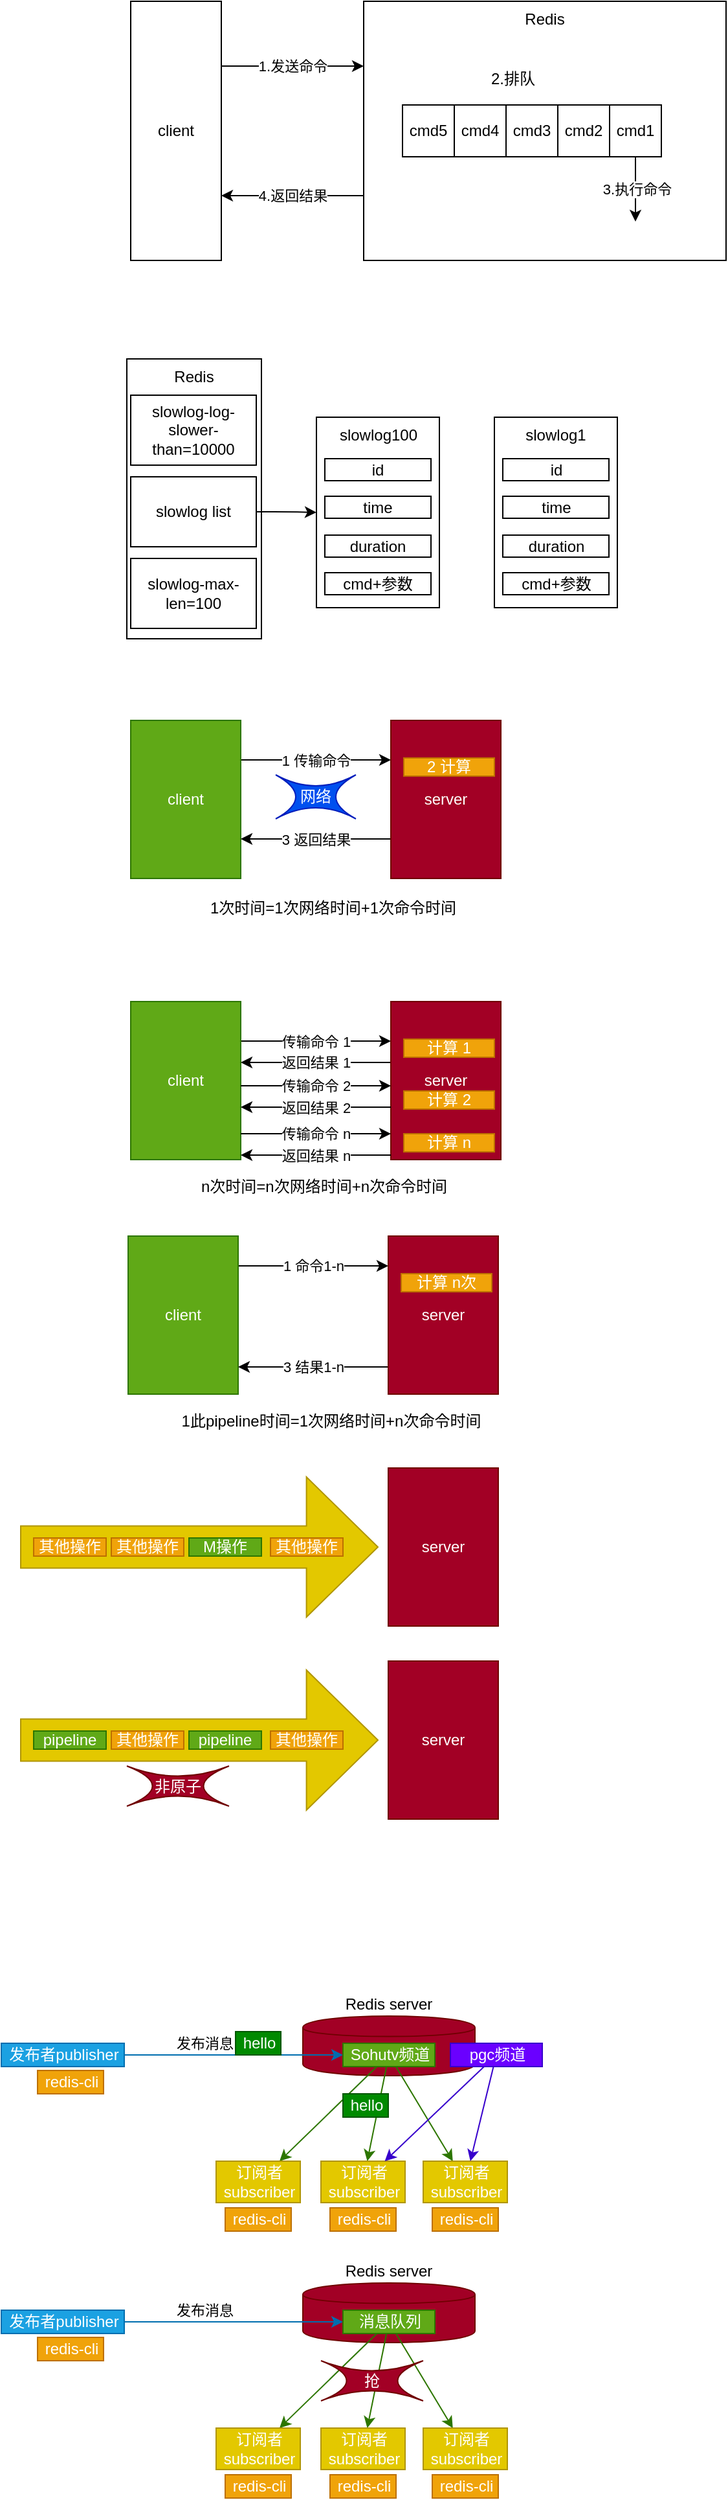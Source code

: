 <mxfile version="14.1.8" type="device"><diagram id="6wZBgVn4DJdPuSp5HP3W" name="第 1 页"><mxGraphModel dx="768" dy="483" grid="0" gridSize="10" guides="1" tooltips="1" connect="1" arrows="1" fold="1" page="1" pageScale="1" pageWidth="3300" pageHeight="4681" math="0" shadow="0"><root><mxCell id="0"/><mxCell id="1" parent="0"/><mxCell id="r03Z9c42u-97YcQKf6ad-3" value="1.发送命令" style="edgeStyle=orthogonalEdgeStyle;rounded=0;orthogonalLoop=1;jettySize=auto;html=1;exitX=1;exitY=0.25;exitDx=0;exitDy=0;entryX=0;entryY=0.25;entryDx=0;entryDy=0;" edge="1" parent="1" source="r03Z9c42u-97YcQKf6ad-1" target="r03Z9c42u-97YcQKf6ad-2"><mxGeometry relative="1" as="geometry"/></mxCell><mxCell id="r03Z9c42u-97YcQKf6ad-1" value="client" style="rounded=0;whiteSpace=wrap;html=1;sketch=0;" vertex="1" parent="1"><mxGeometry x="330" y="220" width="70" height="200" as="geometry"/></mxCell><mxCell id="r03Z9c42u-97YcQKf6ad-4" value="4.返回结果" style="edgeStyle=orthogonalEdgeStyle;rounded=0;orthogonalLoop=1;jettySize=auto;html=1;exitX=0;exitY=0.75;exitDx=0;exitDy=0;entryX=1;entryY=0.75;entryDx=0;entryDy=0;" edge="1" parent="1" source="r03Z9c42u-97YcQKf6ad-2" target="r03Z9c42u-97YcQKf6ad-1"><mxGeometry relative="1" as="geometry"/></mxCell><mxCell id="r03Z9c42u-97YcQKf6ad-2" value="Redis" style="rounded=0;whiteSpace=wrap;html=1;sketch=0;verticalAlign=top;" vertex="1" parent="1"><mxGeometry x="510" y="220" width="280" height="200" as="geometry"/></mxCell><mxCell id="r03Z9c42u-97YcQKf6ad-5" value="cmd5" style="rounded=0;whiteSpace=wrap;html=1;sketch=0;" vertex="1" parent="1"><mxGeometry x="540" y="300" width="40" height="40" as="geometry"/></mxCell><mxCell id="r03Z9c42u-97YcQKf6ad-9" value="cmd4" style="rounded=0;whiteSpace=wrap;html=1;sketch=0;" vertex="1" parent="1"><mxGeometry x="580" y="300" width="40" height="40" as="geometry"/></mxCell><mxCell id="r03Z9c42u-97YcQKf6ad-10" value="cmd3" style="rounded=0;whiteSpace=wrap;html=1;sketch=0;" vertex="1" parent="1"><mxGeometry x="620" y="300" width="40" height="40" as="geometry"/></mxCell><mxCell id="r03Z9c42u-97YcQKf6ad-11" value="cmd2" style="rounded=0;whiteSpace=wrap;html=1;sketch=0;" vertex="1" parent="1"><mxGeometry x="660" y="300" width="40" height="40" as="geometry"/></mxCell><mxCell id="r03Z9c42u-97YcQKf6ad-14" value="3.执行命令" style="edgeStyle=orthogonalEdgeStyle;rounded=0;orthogonalLoop=1;jettySize=auto;html=1;exitX=0.5;exitY=1;exitDx=0;exitDy=0;" edge="1" parent="1" source="r03Z9c42u-97YcQKf6ad-12"><mxGeometry relative="1" as="geometry"><mxPoint x="720" y="390" as="targetPoint"/></mxGeometry></mxCell><mxCell id="r03Z9c42u-97YcQKf6ad-12" value="cmd1" style="rounded=0;whiteSpace=wrap;html=1;sketch=0;" vertex="1" parent="1"><mxGeometry x="700" y="300" width="40" height="40" as="geometry"/></mxCell><mxCell id="r03Z9c42u-97YcQKf6ad-13" value="2.排队" style="text;html=1;align=center;verticalAlign=middle;resizable=0;points=[];autosize=1;" vertex="1" parent="1"><mxGeometry x="600" y="270" width="50" height="20" as="geometry"/></mxCell><mxCell id="r03Z9c42u-97YcQKf6ad-15" value="Redis" style="rounded=0;whiteSpace=wrap;html=1;sketch=0;verticalAlign=top;" vertex="1" parent="1"><mxGeometry x="327" y="496" width="104" height="216" as="geometry"/></mxCell><mxCell id="r03Z9c42u-97YcQKf6ad-16" value="slowlog-log-slower-than=10000" style="rounded=0;whiteSpace=wrap;html=1;sketch=0;" vertex="1" parent="1"><mxGeometry x="330" y="524" width="97" height="54" as="geometry"/></mxCell><mxCell id="r03Z9c42u-97YcQKf6ad-30" style="edgeStyle=orthogonalEdgeStyle;curved=0;rounded=1;sketch=0;orthogonalLoop=1;jettySize=auto;html=1;entryX=0;entryY=0.5;entryDx=0;entryDy=0;" edge="1" parent="1" source="r03Z9c42u-97YcQKf6ad-17" target="r03Z9c42u-97YcQKf6ad-19"><mxGeometry relative="1" as="geometry"/></mxCell><mxCell id="r03Z9c42u-97YcQKf6ad-17" value="slowlog list" style="rounded=0;whiteSpace=wrap;html=1;sketch=0;" vertex="1" parent="1"><mxGeometry x="330" y="587" width="97" height="54" as="geometry"/></mxCell><mxCell id="r03Z9c42u-97YcQKf6ad-18" value="slowlog-max-len=100" style="rounded=0;whiteSpace=wrap;html=1;sketch=0;" vertex="1" parent="1"><mxGeometry x="330" y="650" width="97" height="54" as="geometry"/></mxCell><mxCell id="r03Z9c42u-97YcQKf6ad-19" value="slowlog100" style="rounded=0;whiteSpace=wrap;html=1;sketch=0;verticalAlign=top;" vertex="1" parent="1"><mxGeometry x="473.5" y="541" width="95" height="147" as="geometry"/></mxCell><mxCell id="r03Z9c42u-97YcQKf6ad-20" value="id" style="rounded=0;whiteSpace=wrap;html=1;sketch=0;" vertex="1" parent="1"><mxGeometry x="480" y="573" width="82" height="17" as="geometry"/></mxCell><mxCell id="r03Z9c42u-97YcQKf6ad-21" value="time" style="rounded=0;whiteSpace=wrap;html=1;sketch=0;" vertex="1" parent="1"><mxGeometry x="480" y="602" width="82" height="17" as="geometry"/></mxCell><mxCell id="r03Z9c42u-97YcQKf6ad-22" value="duration" style="rounded=0;whiteSpace=wrap;html=1;sketch=0;" vertex="1" parent="1"><mxGeometry x="480" y="632" width="82" height="17" as="geometry"/></mxCell><mxCell id="r03Z9c42u-97YcQKf6ad-23" value="cmd+参数" style="rounded=0;whiteSpace=wrap;html=1;sketch=0;" vertex="1" parent="1"><mxGeometry x="480" y="661" width="82" height="17" as="geometry"/></mxCell><mxCell id="r03Z9c42u-97YcQKf6ad-25" value="slowlog1" style="rounded=0;whiteSpace=wrap;html=1;sketch=0;verticalAlign=top;" vertex="1" parent="1"><mxGeometry x="611" y="541" width="95" height="147" as="geometry"/></mxCell><mxCell id="r03Z9c42u-97YcQKf6ad-26" value="id" style="rounded=0;whiteSpace=wrap;html=1;sketch=0;" vertex="1" parent="1"><mxGeometry x="617.5" y="573" width="82" height="17" as="geometry"/></mxCell><mxCell id="r03Z9c42u-97YcQKf6ad-27" value="time" style="rounded=0;whiteSpace=wrap;html=1;sketch=0;" vertex="1" parent="1"><mxGeometry x="617.5" y="602" width="82" height="17" as="geometry"/></mxCell><mxCell id="r03Z9c42u-97YcQKf6ad-28" value="duration" style="rounded=0;whiteSpace=wrap;html=1;sketch=0;" vertex="1" parent="1"><mxGeometry x="617.5" y="632" width="82" height="17" as="geometry"/></mxCell><mxCell id="r03Z9c42u-97YcQKf6ad-29" value="cmd+参数" style="rounded=0;whiteSpace=wrap;html=1;sketch=0;" vertex="1" parent="1"><mxGeometry x="617.5" y="661" width="82" height="17" as="geometry"/></mxCell><mxCell id="r03Z9c42u-97YcQKf6ad-34" value="1 传输命令" style="edgeStyle=orthogonalEdgeStyle;curved=0;rounded=1;sketch=0;orthogonalLoop=1;jettySize=auto;html=1;exitX=1;exitY=0.25;exitDx=0;exitDy=0;entryX=0;entryY=0.25;entryDx=0;entryDy=0;" edge="1" parent="1" source="r03Z9c42u-97YcQKf6ad-31" target="r03Z9c42u-97YcQKf6ad-32"><mxGeometry relative="1" as="geometry"/></mxCell><mxCell id="r03Z9c42u-97YcQKf6ad-31" value="client" style="rounded=0;whiteSpace=wrap;html=1;sketch=0;fillColor=#60a917;strokeColor=#2D7600;fontColor=#ffffff;" vertex="1" parent="1"><mxGeometry x="330" y="775" width="85" height="122" as="geometry"/></mxCell><mxCell id="r03Z9c42u-97YcQKf6ad-35" value="3 返回结果" style="edgeStyle=orthogonalEdgeStyle;rounded=0;sketch=0;orthogonalLoop=1;jettySize=auto;html=1;exitX=0;exitY=0.75;exitDx=0;exitDy=0;entryX=1;entryY=0.75;entryDx=0;entryDy=0;" edge="1" parent="1" source="r03Z9c42u-97YcQKf6ad-32" target="r03Z9c42u-97YcQKf6ad-31"><mxGeometry relative="1" as="geometry"/></mxCell><mxCell id="r03Z9c42u-97YcQKf6ad-32" value="server" style="rounded=0;whiteSpace=wrap;html=1;sketch=0;fillColor=#a20025;strokeColor=#6F0000;fontColor=#ffffff;" vertex="1" parent="1"><mxGeometry x="531" y="775" width="85" height="122" as="geometry"/></mxCell><mxCell id="r03Z9c42u-97YcQKf6ad-33" value="网络" style="shape=switch;whiteSpace=wrap;html=1;rounded=0;sketch=0;fillColor=#0050ef;strokeColor=#001DBC;fontColor=#ffffff;" vertex="1" parent="1"><mxGeometry x="442" y="817" width="62" height="34" as="geometry"/></mxCell><mxCell id="r03Z9c42u-97YcQKf6ad-36" value="2 计算" style="rounded=0;whiteSpace=wrap;html=1;sketch=0;fillColor=#f0a30a;strokeColor=#BD7000;fontColor=#ffffff;" vertex="1" parent="1"><mxGeometry x="541" y="804" width="70" height="14" as="geometry"/></mxCell><mxCell id="r03Z9c42u-97YcQKf6ad-37" value="1次时间=1次网络时间+1次命令时间" style="text;html=1;strokeColor=none;fillColor=none;align=center;verticalAlign=middle;whiteSpace=wrap;rounded=0;sketch=0;" vertex="1" parent="1"><mxGeometry x="383" y="912" width="207" height="16" as="geometry"/></mxCell><mxCell id="r03Z9c42u-97YcQKf6ad-38" value="传输命令 1" style="edgeStyle=orthogonalEdgeStyle;curved=0;rounded=1;sketch=0;orthogonalLoop=1;jettySize=auto;html=1;exitX=1;exitY=0.25;exitDx=0;exitDy=0;entryX=0;entryY=0.25;entryDx=0;entryDy=0;" edge="1" source="r03Z9c42u-97YcQKf6ad-39" target="r03Z9c42u-97YcQKf6ad-41" parent="1"><mxGeometry relative="1" as="geometry"/></mxCell><mxCell id="r03Z9c42u-97YcQKf6ad-39" value="client" style="rounded=0;whiteSpace=wrap;html=1;sketch=0;fillColor=#60a917;strokeColor=#2D7600;fontColor=#ffffff;" vertex="1" parent="1"><mxGeometry x="330" y="992" width="85" height="122" as="geometry"/></mxCell><mxCell id="r03Z9c42u-97YcQKf6ad-40" value="返回结果 1" style="edgeStyle=orthogonalEdgeStyle;rounded=0;sketch=0;orthogonalLoop=1;jettySize=auto;html=1;" edge="1" source="r03Z9c42u-97YcQKf6ad-41" target="r03Z9c42u-97YcQKf6ad-39" parent="1"><mxGeometry relative="1" as="geometry"><Array as="points"><mxPoint x="473" y="1039"/><mxPoint x="473" y="1039"/></Array></mxGeometry></mxCell><mxCell id="r03Z9c42u-97YcQKf6ad-41" value="server" style="rounded=0;whiteSpace=wrap;html=1;sketch=0;fillColor=#a20025;strokeColor=#6F0000;fontColor=#ffffff;" vertex="1" parent="1"><mxGeometry x="531" y="992" width="85" height="122" as="geometry"/></mxCell><mxCell id="r03Z9c42u-97YcQKf6ad-43" value="计算 1" style="rounded=0;whiteSpace=wrap;html=1;sketch=0;fillColor=#f0a30a;strokeColor=#BD7000;fontColor=#ffffff;" vertex="1" parent="1"><mxGeometry x="541" y="1021" width="70" height="14" as="geometry"/></mxCell><mxCell id="r03Z9c42u-97YcQKf6ad-44" value="传输命令 2" style="edgeStyle=orthogonalEdgeStyle;curved=0;rounded=1;sketch=0;orthogonalLoop=1;jettySize=auto;html=1;exitX=1;exitY=0.25;exitDx=0;exitDy=0;entryX=0;entryY=0.25;entryDx=0;entryDy=0;" edge="1" parent="1"><mxGeometry relative="1" as="geometry"><mxPoint x="415" y="1057" as="sourcePoint"/><mxPoint x="531" y="1057" as="targetPoint"/></mxGeometry></mxCell><mxCell id="r03Z9c42u-97YcQKf6ad-45" value="返回结果 2" style="edgeStyle=orthogonalEdgeStyle;rounded=0;sketch=0;orthogonalLoop=1;jettySize=auto;html=1;" edge="1" parent="1"><mxGeometry relative="1" as="geometry"><mxPoint x="531" y="1073.5" as="sourcePoint"/><mxPoint x="415" y="1073.5" as="targetPoint"/><Array as="points"><mxPoint x="473" y="1073.5"/><mxPoint x="473" y="1073.5"/></Array></mxGeometry></mxCell><mxCell id="r03Z9c42u-97YcQKf6ad-46" value="计算 2" style="rounded=0;whiteSpace=wrap;html=1;sketch=0;fillColor=#f0a30a;strokeColor=#BD7000;fontColor=#ffffff;" vertex="1" parent="1"><mxGeometry x="541" y="1061" width="70" height="14" as="geometry"/></mxCell><mxCell id="r03Z9c42u-97YcQKf6ad-47" value="传输命令 n" style="edgeStyle=orthogonalEdgeStyle;curved=0;rounded=1;sketch=0;orthogonalLoop=1;jettySize=auto;html=1;exitX=1;exitY=0.25;exitDx=0;exitDy=0;entryX=0;entryY=0.25;entryDx=0;entryDy=0;" edge="1" parent="1"><mxGeometry relative="1" as="geometry"><mxPoint x="415" y="1094" as="sourcePoint"/><mxPoint x="531" y="1094" as="targetPoint"/></mxGeometry></mxCell><mxCell id="r03Z9c42u-97YcQKf6ad-48" value="返回结果 n" style="edgeStyle=orthogonalEdgeStyle;rounded=0;sketch=0;orthogonalLoop=1;jettySize=auto;html=1;" edge="1" parent="1"><mxGeometry relative="1" as="geometry"><mxPoint x="531" y="1110.5" as="sourcePoint"/><mxPoint x="415" y="1110.5" as="targetPoint"/><Array as="points"><mxPoint x="473" y="1110.5"/><mxPoint x="473" y="1110.5"/></Array></mxGeometry></mxCell><mxCell id="r03Z9c42u-97YcQKf6ad-49" value="计算 n" style="rounded=0;whiteSpace=wrap;html=1;sketch=0;fillColor=#f0a30a;strokeColor=#BD7000;fontColor=#ffffff;" vertex="1" parent="1"><mxGeometry x="541" y="1094" width="70" height="14" as="geometry"/></mxCell><mxCell id="r03Z9c42u-97YcQKf6ad-50" value="n次时间=n次网络时间+n次命令时间" style="text;html=1;strokeColor=none;fillColor=none;align=center;verticalAlign=middle;whiteSpace=wrap;rounded=0;sketch=0;" vertex="1" parent="1"><mxGeometry x="376" y="1127" width="207" height="16" as="geometry"/></mxCell><mxCell id="r03Z9c42u-97YcQKf6ad-64" value="1 命令1-n" style="edgeStyle=orthogonalEdgeStyle;rounded=0;sketch=0;orthogonalLoop=1;jettySize=auto;html=1;" edge="1" parent="1" source="r03Z9c42u-97YcQKf6ad-52" target="r03Z9c42u-97YcQKf6ad-54"><mxGeometry relative="1" as="geometry"><Array as="points"><mxPoint x="473" y="1196"/><mxPoint x="473" y="1196"/></Array></mxGeometry></mxCell><mxCell id="r03Z9c42u-97YcQKf6ad-52" value="client" style="rounded=0;whiteSpace=wrap;html=1;sketch=0;fillColor=#60a917;strokeColor=#2D7600;fontColor=#ffffff;" vertex="1" parent="1"><mxGeometry x="328" y="1173" width="85" height="122" as="geometry"/></mxCell><mxCell id="r03Z9c42u-97YcQKf6ad-65" value="3 结果1-n" style="edgeStyle=orthogonalEdgeStyle;rounded=0;sketch=0;orthogonalLoop=1;jettySize=auto;html=1;" edge="1" parent="1" source="r03Z9c42u-97YcQKf6ad-54" target="r03Z9c42u-97YcQKf6ad-52"><mxGeometry relative="1" as="geometry"><Array as="points"><mxPoint x="475" y="1274"/><mxPoint x="475" y="1274"/></Array></mxGeometry></mxCell><mxCell id="r03Z9c42u-97YcQKf6ad-54" value="server" style="rounded=0;whiteSpace=wrap;html=1;sketch=0;fillColor=#a20025;strokeColor=#6F0000;fontColor=#ffffff;" vertex="1" parent="1"><mxGeometry x="529" y="1173" width="85" height="122" as="geometry"/></mxCell><mxCell id="r03Z9c42u-97YcQKf6ad-55" value="计算 n次" style="rounded=0;whiteSpace=wrap;html=1;sketch=0;fillColor=#f0a30a;strokeColor=#BD7000;fontColor=#ffffff;" vertex="1" parent="1"><mxGeometry x="539" y="1202" width="70" height="14" as="geometry"/></mxCell><mxCell id="r03Z9c42u-97YcQKf6ad-62" value="1此pipeline时间=1次网络时间+n次命令时间" style="text;html=1;strokeColor=none;fillColor=none;align=center;verticalAlign=middle;whiteSpace=wrap;rounded=0;sketch=0;" vertex="1" parent="1"><mxGeometry x="361" y="1308" width="248" height="16" as="geometry"/></mxCell><mxCell id="r03Z9c42u-97YcQKf6ad-63" value="非原子" style="shape=switch;whiteSpace=wrap;html=1;rounded=0;sketch=0;fillColor=#a20025;strokeColor=#6F0000;fontColor=#ffffff;" vertex="1" parent="1"><mxGeometry x="327" y="1582" width="79" height="31" as="geometry"/></mxCell><mxCell id="r03Z9c42u-97YcQKf6ad-66" value="server" style="rounded=0;whiteSpace=wrap;html=1;sketch=0;fillColor=#a20025;strokeColor=#6F0000;fontColor=#ffffff;" vertex="1" parent="1"><mxGeometry x="529" y="1352" width="85" height="122" as="geometry"/></mxCell><mxCell id="r03Z9c42u-97YcQKf6ad-68" value="" style="shape=singleArrow;whiteSpace=wrap;html=1;rounded=0;sketch=0;fillColor=#e3c800;strokeColor=#B09500;fontColor=#ffffff;" vertex="1" parent="1"><mxGeometry x="245" y="1359" width="276" height="108" as="geometry"/></mxCell><mxCell id="r03Z9c42u-97YcQKf6ad-69" value="其他操作" style="rounded=0;whiteSpace=wrap;html=1;sketch=0;fillColor=#f0a30a;strokeColor=#BD7000;fontColor=#ffffff;" vertex="1" parent="1"><mxGeometry x="255" y="1406" width="56" height="14" as="geometry"/></mxCell><mxCell id="r03Z9c42u-97YcQKf6ad-70" value="其他操作" style="rounded=0;whiteSpace=wrap;html=1;sketch=0;fillColor=#f0a30a;strokeColor=#BD7000;fontColor=#ffffff;" vertex="1" parent="1"><mxGeometry x="438" y="1406" width="56" height="14" as="geometry"/></mxCell><mxCell id="r03Z9c42u-97YcQKf6ad-71" value="M操作" style="rounded=0;whiteSpace=wrap;html=1;sketch=0;fillColor=#60a917;strokeColor=#2D7600;fontColor=#ffffff;" vertex="1" parent="1"><mxGeometry x="375" y="1406" width="56" height="14" as="geometry"/></mxCell><mxCell id="r03Z9c42u-97YcQKf6ad-73" value="其他操作" style="rounded=0;whiteSpace=wrap;html=1;sketch=0;fillColor=#f0a30a;strokeColor=#BD7000;fontColor=#ffffff;" vertex="1" parent="1"><mxGeometry x="315" y="1406" width="56" height="14" as="geometry"/></mxCell><mxCell id="r03Z9c42u-97YcQKf6ad-74" value="server" style="rounded=0;whiteSpace=wrap;html=1;sketch=0;fillColor=#a20025;strokeColor=#6F0000;fontColor=#ffffff;" vertex="1" parent="1"><mxGeometry x="529" y="1501" width="85" height="122" as="geometry"/></mxCell><mxCell id="r03Z9c42u-97YcQKf6ad-75" value="" style="shape=singleArrow;whiteSpace=wrap;html=1;rounded=0;sketch=0;fillColor=#e3c800;strokeColor=#B09500;fontColor=#ffffff;" vertex="1" parent="1"><mxGeometry x="245" y="1508" width="276" height="108" as="geometry"/></mxCell><mxCell id="r03Z9c42u-97YcQKf6ad-76" value="pipeline" style="rounded=0;whiteSpace=wrap;html=1;sketch=0;fillColor=#60a917;strokeColor=#2D7600;fontColor=#ffffff;" vertex="1" parent="1"><mxGeometry x="255" y="1555" width="56" height="14" as="geometry"/></mxCell><mxCell id="r03Z9c42u-97YcQKf6ad-77" value="其他操作" style="rounded=0;whiteSpace=wrap;html=1;sketch=0;fillColor=#f0a30a;strokeColor=#BD7000;fontColor=#ffffff;" vertex="1" parent="1"><mxGeometry x="438" y="1555" width="56" height="14" as="geometry"/></mxCell><mxCell id="r03Z9c42u-97YcQKf6ad-78" value="pipeline" style="rounded=0;whiteSpace=wrap;html=1;sketch=0;fillColor=#60a917;strokeColor=#2D7600;fontColor=#ffffff;" vertex="1" parent="1"><mxGeometry x="375" y="1555" width="56" height="14" as="geometry"/></mxCell><mxCell id="r03Z9c42u-97YcQKf6ad-79" value="其他操作" style="rounded=0;whiteSpace=wrap;html=1;sketch=0;fillColor=#f0a30a;strokeColor=#BD7000;fontColor=#ffffff;" vertex="1" parent="1"><mxGeometry x="315" y="1555" width="56" height="14" as="geometry"/></mxCell><mxCell id="r03Z9c42u-97YcQKf6ad-80" value="Redis server" style="shape=cylinder;whiteSpace=wrap;html=1;boundedLbl=1;backgroundOutline=1;rounded=0;sketch=0;fillColor=#a20025;strokeColor=#6F0000;verticalAlign=bottom;labelPosition=center;verticalLabelPosition=top;align=center;" vertex="1" parent="1"><mxGeometry x="463" y="1775" width="133" height="46" as="geometry"/></mxCell><mxCell id="r03Z9c42u-97YcQKf6ad-84" value="发布消息" style="edgeStyle=orthogonalEdgeStyle;rounded=0;sketch=0;orthogonalLoop=1;jettySize=auto;html=1;fontColor=#000000;fillColor=#1ba1e2;strokeColor=#006EAF;labelPosition=center;verticalLabelPosition=top;align=center;verticalAlign=bottom;" edge="1" parent="1" source="r03Z9c42u-97YcQKf6ad-81" target="r03Z9c42u-97YcQKf6ad-83"><mxGeometry x="-0.269" relative="1" as="geometry"><mxPoint as="offset"/></mxGeometry></mxCell><mxCell id="r03Z9c42u-97YcQKf6ad-81" value="发布者publisher" style="html=1;dashed=0;whitespace=wrap;rounded=0;sketch=0;fontColor=#ffffff;fillColor=#1ba1e2;strokeColor=#006EAF;" vertex="1" parent="1"><mxGeometry x="230" y="1796" width="95" height="18" as="geometry"/></mxCell><mxCell id="r03Z9c42u-97YcQKf6ad-82" value="redis-cli" style="html=1;dashed=0;whitespace=wrap;rounded=0;sketch=0;fontColor=#ffffff;fillColor=#f0a30a;strokeColor=#BD7000;" vertex="1" parent="1"><mxGeometry x="258" y="1817" width="51" height="18" as="geometry"/></mxCell><mxCell id="r03Z9c42u-97YcQKf6ad-92" style="rounded=0;sketch=0;orthogonalLoop=1;jettySize=auto;html=1;fontColor=#000000;fillColor=#60a917;strokeColor=#2D7600;" edge="1" parent="1" source="r03Z9c42u-97YcQKf6ad-83" target="r03Z9c42u-97YcQKf6ad-86"><mxGeometry relative="1" as="geometry"/></mxCell><mxCell id="r03Z9c42u-97YcQKf6ad-94" style="edgeStyle=none;rounded=0;sketch=0;orthogonalLoop=1;jettySize=auto;html=1;fontColor=#000000;fillColor=#60a917;strokeColor=#2D7600;" edge="1" parent="1" source="r03Z9c42u-97YcQKf6ad-83" target="r03Z9c42u-97YcQKf6ad-88"><mxGeometry relative="1" as="geometry"/></mxCell><mxCell id="r03Z9c42u-97YcQKf6ad-95" style="edgeStyle=none;rounded=0;sketch=0;orthogonalLoop=1;jettySize=auto;html=1;fontColor=#000000;fillColor=#60a917;strokeColor=#2D7600;" edge="1" parent="1" source="r03Z9c42u-97YcQKf6ad-83" target="r03Z9c42u-97YcQKf6ad-90"><mxGeometry relative="1" as="geometry"/></mxCell><mxCell id="r03Z9c42u-97YcQKf6ad-83" value="Sohutv频道" style="html=1;dashed=0;whitespace=wrap;rounded=0;sketch=0;fontColor=#ffffff;fillColor=#60a917;strokeColor=#2D7600;" vertex="1" parent="1"><mxGeometry x="494" y="1796" width="71" height="18" as="geometry"/></mxCell><mxCell id="r03Z9c42u-97YcQKf6ad-85" value="hello" style="html=1;dashed=0;whitespace=wrap;rounded=0;sketch=0;fontColor=#ffffff;fillColor=#008a00;strokeColor=#005700;" vertex="1" parent="1"><mxGeometry x="411" y="1787" width="35" height="18" as="geometry"/></mxCell><mxCell id="r03Z9c42u-97YcQKf6ad-86" value="订阅者&lt;br&gt;subscriber" style="html=1;dashed=0;whitespace=wrap;rounded=0;sketch=0;fontColor=#ffffff;fillColor=#e3c800;strokeColor=#B09500;" vertex="1" parent="1"><mxGeometry x="396" y="1887" width="65" height="32" as="geometry"/></mxCell><mxCell id="r03Z9c42u-97YcQKf6ad-87" value="redis-cli" style="html=1;dashed=0;whitespace=wrap;rounded=0;sketch=0;fontColor=#ffffff;fillColor=#f0a30a;strokeColor=#BD7000;" vertex="1" parent="1"><mxGeometry x="403" y="1923" width="51" height="18" as="geometry"/></mxCell><mxCell id="r03Z9c42u-97YcQKf6ad-88" value="订阅者&lt;br&gt;subscriber" style="html=1;dashed=0;whitespace=wrap;rounded=0;sketch=0;fontColor=#ffffff;fillColor=#e3c800;strokeColor=#B09500;" vertex="1" parent="1"><mxGeometry x="477" y="1887" width="65" height="32" as="geometry"/></mxCell><mxCell id="r03Z9c42u-97YcQKf6ad-89" value="redis-cli" style="html=1;dashed=0;whitespace=wrap;rounded=0;sketch=0;fontColor=#ffffff;fillColor=#f0a30a;strokeColor=#BD7000;" vertex="1" parent="1"><mxGeometry x="484" y="1923" width="51" height="18" as="geometry"/></mxCell><mxCell id="r03Z9c42u-97YcQKf6ad-90" value="订阅者&lt;br&gt;subscriber" style="html=1;dashed=0;whitespace=wrap;rounded=0;sketch=0;fontColor=#ffffff;fillColor=#e3c800;strokeColor=#B09500;" vertex="1" parent="1"><mxGeometry x="556" y="1887" width="65" height="32" as="geometry"/></mxCell><mxCell id="r03Z9c42u-97YcQKf6ad-91" value="redis-cli" style="html=1;dashed=0;whitespace=wrap;rounded=0;sketch=0;fontColor=#ffffff;fillColor=#f0a30a;strokeColor=#BD7000;" vertex="1" parent="1"><mxGeometry x="563" y="1923" width="51" height="18" as="geometry"/></mxCell><mxCell id="r03Z9c42u-97YcQKf6ad-96" value="hello" style="html=1;dashed=0;whitespace=wrap;rounded=0;sketch=0;fontColor=#ffffff;fillColor=#008a00;strokeColor=#005700;" vertex="1" parent="1"><mxGeometry x="494" y="1835" width="35" height="18" as="geometry"/></mxCell><mxCell id="r03Z9c42u-97YcQKf6ad-98" style="edgeStyle=none;rounded=0;sketch=0;orthogonalLoop=1;jettySize=auto;html=1;fontColor=#000000;fillColor=#6a00ff;strokeColor=#3700CC;" edge="1" parent="1" source="r03Z9c42u-97YcQKf6ad-97" target="r03Z9c42u-97YcQKf6ad-88"><mxGeometry relative="1" as="geometry"/></mxCell><mxCell id="r03Z9c42u-97YcQKf6ad-99" style="edgeStyle=none;rounded=0;sketch=0;orthogonalLoop=1;jettySize=auto;html=1;fontColor=#000000;fillColor=#6a00ff;strokeColor=#3700CC;" edge="1" parent="1" source="r03Z9c42u-97YcQKf6ad-97" target="r03Z9c42u-97YcQKf6ad-90"><mxGeometry relative="1" as="geometry"/></mxCell><mxCell id="r03Z9c42u-97YcQKf6ad-97" value="pgc频道" style="html=1;dashed=0;whitespace=wrap;rounded=0;sketch=0;fontColor=#ffffff;fillColor=#6a00ff;strokeColor=#3700CC;" vertex="1" parent="1"><mxGeometry x="577" y="1796" width="71" height="18" as="geometry"/></mxCell><mxCell id="r03Z9c42u-97YcQKf6ad-100" value="Redis server" style="shape=cylinder;whiteSpace=wrap;html=1;boundedLbl=1;backgroundOutline=1;rounded=0;sketch=0;fillColor=#a20025;strokeColor=#6F0000;verticalAlign=bottom;labelPosition=center;verticalLabelPosition=top;align=center;" vertex="1" parent="1"><mxGeometry x="463" y="1981" width="133" height="46" as="geometry"/></mxCell><mxCell id="r03Z9c42u-97YcQKf6ad-101" value="发布消息" style="edgeStyle=orthogonalEdgeStyle;rounded=0;sketch=0;orthogonalLoop=1;jettySize=auto;html=1;fontColor=#000000;fillColor=#1ba1e2;strokeColor=#006EAF;labelPosition=center;verticalLabelPosition=top;align=center;verticalAlign=bottom;" edge="1" source="r03Z9c42u-97YcQKf6ad-102" target="r03Z9c42u-97YcQKf6ad-107" parent="1"><mxGeometry x="-0.269" relative="1" as="geometry"><mxPoint as="offset"/></mxGeometry></mxCell><mxCell id="r03Z9c42u-97YcQKf6ad-102" value="发布者publisher" style="html=1;dashed=0;whitespace=wrap;rounded=0;sketch=0;fontColor=#ffffff;fillColor=#1ba1e2;strokeColor=#006EAF;" vertex="1" parent="1"><mxGeometry x="230" y="2002" width="95" height="18" as="geometry"/></mxCell><mxCell id="r03Z9c42u-97YcQKf6ad-103" value="redis-cli" style="html=1;dashed=0;whitespace=wrap;rounded=0;sketch=0;fontColor=#ffffff;fillColor=#f0a30a;strokeColor=#BD7000;" vertex="1" parent="1"><mxGeometry x="258" y="2023" width="51" height="18" as="geometry"/></mxCell><mxCell id="r03Z9c42u-97YcQKf6ad-104" style="rounded=0;sketch=0;orthogonalLoop=1;jettySize=auto;html=1;fontColor=#000000;fillColor=#60a917;strokeColor=#2D7600;" edge="1" source="r03Z9c42u-97YcQKf6ad-107" target="r03Z9c42u-97YcQKf6ad-109" parent="1"><mxGeometry relative="1" as="geometry"/></mxCell><mxCell id="r03Z9c42u-97YcQKf6ad-105" style="edgeStyle=none;rounded=0;sketch=0;orthogonalLoop=1;jettySize=auto;html=1;fontColor=#000000;fillColor=#60a917;strokeColor=#2D7600;" edge="1" source="r03Z9c42u-97YcQKf6ad-107" target="r03Z9c42u-97YcQKf6ad-111" parent="1"><mxGeometry relative="1" as="geometry"/></mxCell><mxCell id="r03Z9c42u-97YcQKf6ad-106" style="edgeStyle=none;rounded=0;sketch=0;orthogonalLoop=1;jettySize=auto;html=1;fontColor=#000000;fillColor=#60a917;strokeColor=#2D7600;" edge="1" source="r03Z9c42u-97YcQKf6ad-107" target="r03Z9c42u-97YcQKf6ad-113" parent="1"><mxGeometry relative="1" as="geometry"/></mxCell><mxCell id="r03Z9c42u-97YcQKf6ad-107" value="消息队列" style="html=1;dashed=0;whitespace=wrap;rounded=0;sketch=0;fontColor=#ffffff;fillColor=#60a917;strokeColor=#2D7600;" vertex="1" parent="1"><mxGeometry x="494" y="2002" width="71" height="18" as="geometry"/></mxCell><mxCell id="r03Z9c42u-97YcQKf6ad-109" value="订阅者&lt;br&gt;subscriber" style="html=1;dashed=0;whitespace=wrap;rounded=0;sketch=0;fontColor=#ffffff;fillColor=#e3c800;strokeColor=#B09500;" vertex="1" parent="1"><mxGeometry x="396" y="2093" width="65" height="32" as="geometry"/></mxCell><mxCell id="r03Z9c42u-97YcQKf6ad-110" value="redis-cli" style="html=1;dashed=0;whitespace=wrap;rounded=0;sketch=0;fontColor=#ffffff;fillColor=#f0a30a;strokeColor=#BD7000;" vertex="1" parent="1"><mxGeometry x="403" y="2129" width="51" height="18" as="geometry"/></mxCell><mxCell id="r03Z9c42u-97YcQKf6ad-111" value="订阅者&lt;br&gt;subscriber" style="html=1;dashed=0;whitespace=wrap;rounded=0;sketch=0;fontColor=#ffffff;fillColor=#e3c800;strokeColor=#B09500;" vertex="1" parent="1"><mxGeometry x="477" y="2093" width="65" height="32" as="geometry"/></mxCell><mxCell id="r03Z9c42u-97YcQKf6ad-112" value="redis-cli" style="html=1;dashed=0;whitespace=wrap;rounded=0;sketch=0;fontColor=#ffffff;fillColor=#f0a30a;strokeColor=#BD7000;" vertex="1" parent="1"><mxGeometry x="484" y="2129" width="51" height="18" as="geometry"/></mxCell><mxCell id="r03Z9c42u-97YcQKf6ad-113" value="订阅者&lt;br&gt;subscriber" style="html=1;dashed=0;whitespace=wrap;rounded=0;sketch=0;fontColor=#ffffff;fillColor=#e3c800;strokeColor=#B09500;" vertex="1" parent="1"><mxGeometry x="556" y="2093" width="65" height="32" as="geometry"/></mxCell><mxCell id="r03Z9c42u-97YcQKf6ad-114" value="redis-cli" style="html=1;dashed=0;whitespace=wrap;rounded=0;sketch=0;fontColor=#ffffff;fillColor=#f0a30a;strokeColor=#BD7000;" vertex="1" parent="1"><mxGeometry x="563" y="2129" width="51" height="18" as="geometry"/></mxCell><mxCell id="r03Z9c42u-97YcQKf6ad-119" value="抢" style="shape=switch;whiteSpace=wrap;html=1;rounded=0;sketch=0;fillColor=#a20025;strokeColor=#6F0000;fontColor=#ffffff;" vertex="1" parent="1"><mxGeometry x="477" y="2041" width="79" height="31" as="geometry"/></mxCell></root></mxGraphModel></diagram></mxfile>